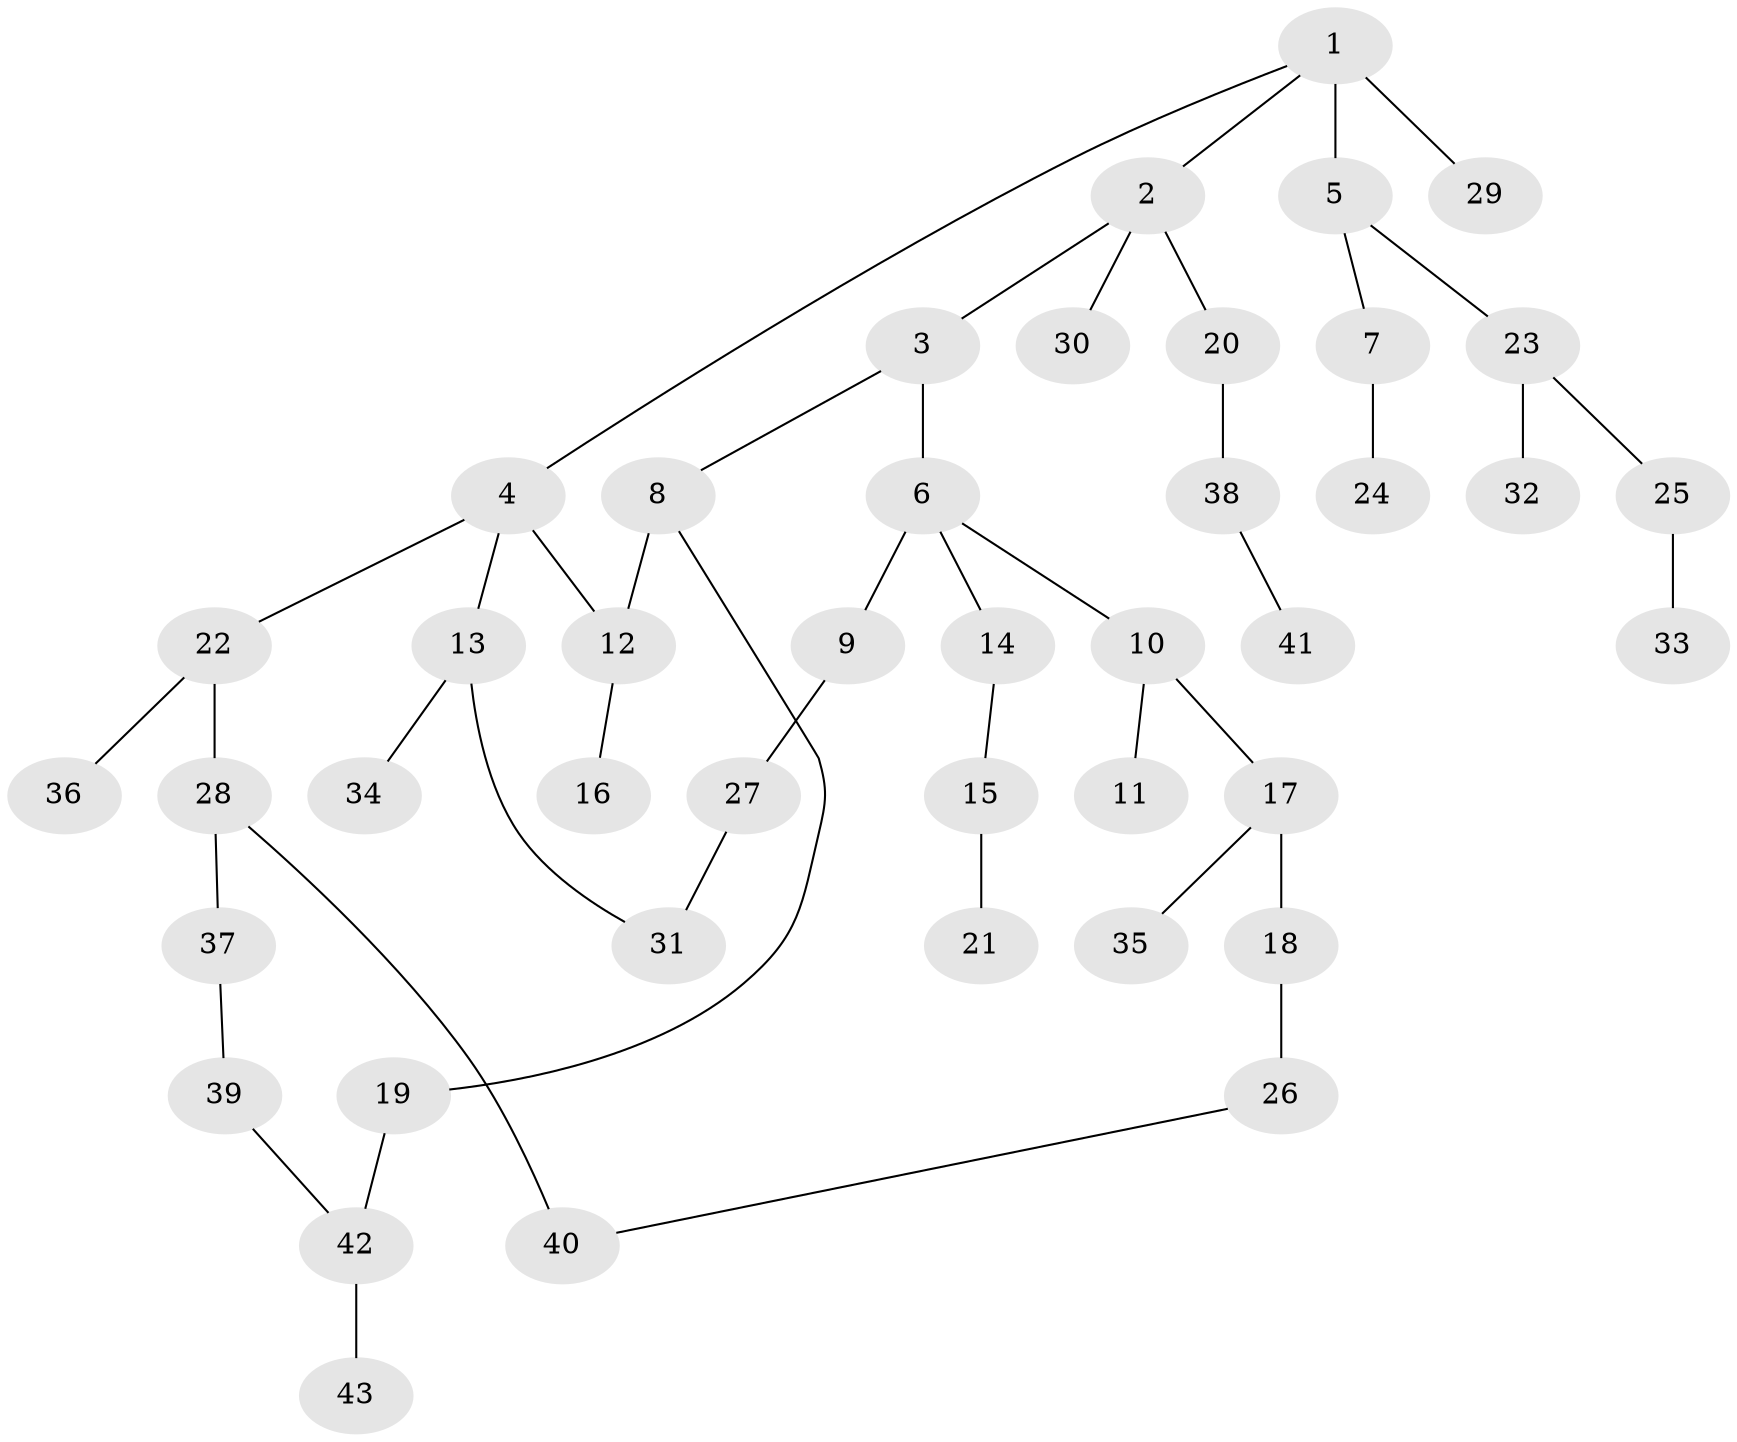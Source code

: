 // original degree distribution, {6: 0.011764705882352941, 5: 0.058823529411764705, 4: 0.047058823529411764, 3: 0.15294117647058825, 2: 0.32941176470588235, 1: 0.4}
// Generated by graph-tools (version 1.1) at 2025/34/03/09/25 02:34:03]
// undirected, 43 vertices, 46 edges
graph export_dot {
graph [start="1"]
  node [color=gray90,style=filled];
  1;
  2;
  3;
  4;
  5;
  6;
  7;
  8;
  9;
  10;
  11;
  12;
  13;
  14;
  15;
  16;
  17;
  18;
  19;
  20;
  21;
  22;
  23;
  24;
  25;
  26;
  27;
  28;
  29;
  30;
  31;
  32;
  33;
  34;
  35;
  36;
  37;
  38;
  39;
  40;
  41;
  42;
  43;
  1 -- 2 [weight=1.0];
  1 -- 4 [weight=1.0];
  1 -- 5 [weight=1.0];
  1 -- 29 [weight=2.0];
  2 -- 3 [weight=1.0];
  2 -- 20 [weight=1.0];
  2 -- 30 [weight=1.0];
  3 -- 6 [weight=2.0];
  3 -- 8 [weight=1.0];
  4 -- 12 [weight=1.0];
  4 -- 13 [weight=1.0];
  4 -- 22 [weight=1.0];
  5 -- 7 [weight=1.0];
  5 -- 23 [weight=1.0];
  6 -- 9 [weight=1.0];
  6 -- 10 [weight=1.0];
  6 -- 14 [weight=1.0];
  7 -- 24 [weight=1.0];
  8 -- 12 [weight=2.0];
  8 -- 19 [weight=1.0];
  9 -- 27 [weight=1.0];
  10 -- 11 [weight=1.0];
  10 -- 17 [weight=1.0];
  12 -- 16 [weight=1.0];
  13 -- 31 [weight=1.0];
  13 -- 34 [weight=1.0];
  14 -- 15 [weight=1.0];
  15 -- 21 [weight=1.0];
  17 -- 18 [weight=2.0];
  17 -- 35 [weight=1.0];
  18 -- 26 [weight=3.0];
  19 -- 42 [weight=1.0];
  20 -- 38 [weight=1.0];
  22 -- 28 [weight=1.0];
  22 -- 36 [weight=1.0];
  23 -- 25 [weight=1.0];
  23 -- 32 [weight=1.0];
  25 -- 33 [weight=1.0];
  26 -- 40 [weight=1.0];
  27 -- 31 [weight=1.0];
  28 -- 37 [weight=1.0];
  28 -- 40 [weight=1.0];
  37 -- 39 [weight=1.0];
  38 -- 41 [weight=1.0];
  39 -- 42 [weight=1.0];
  42 -- 43 [weight=2.0];
}
